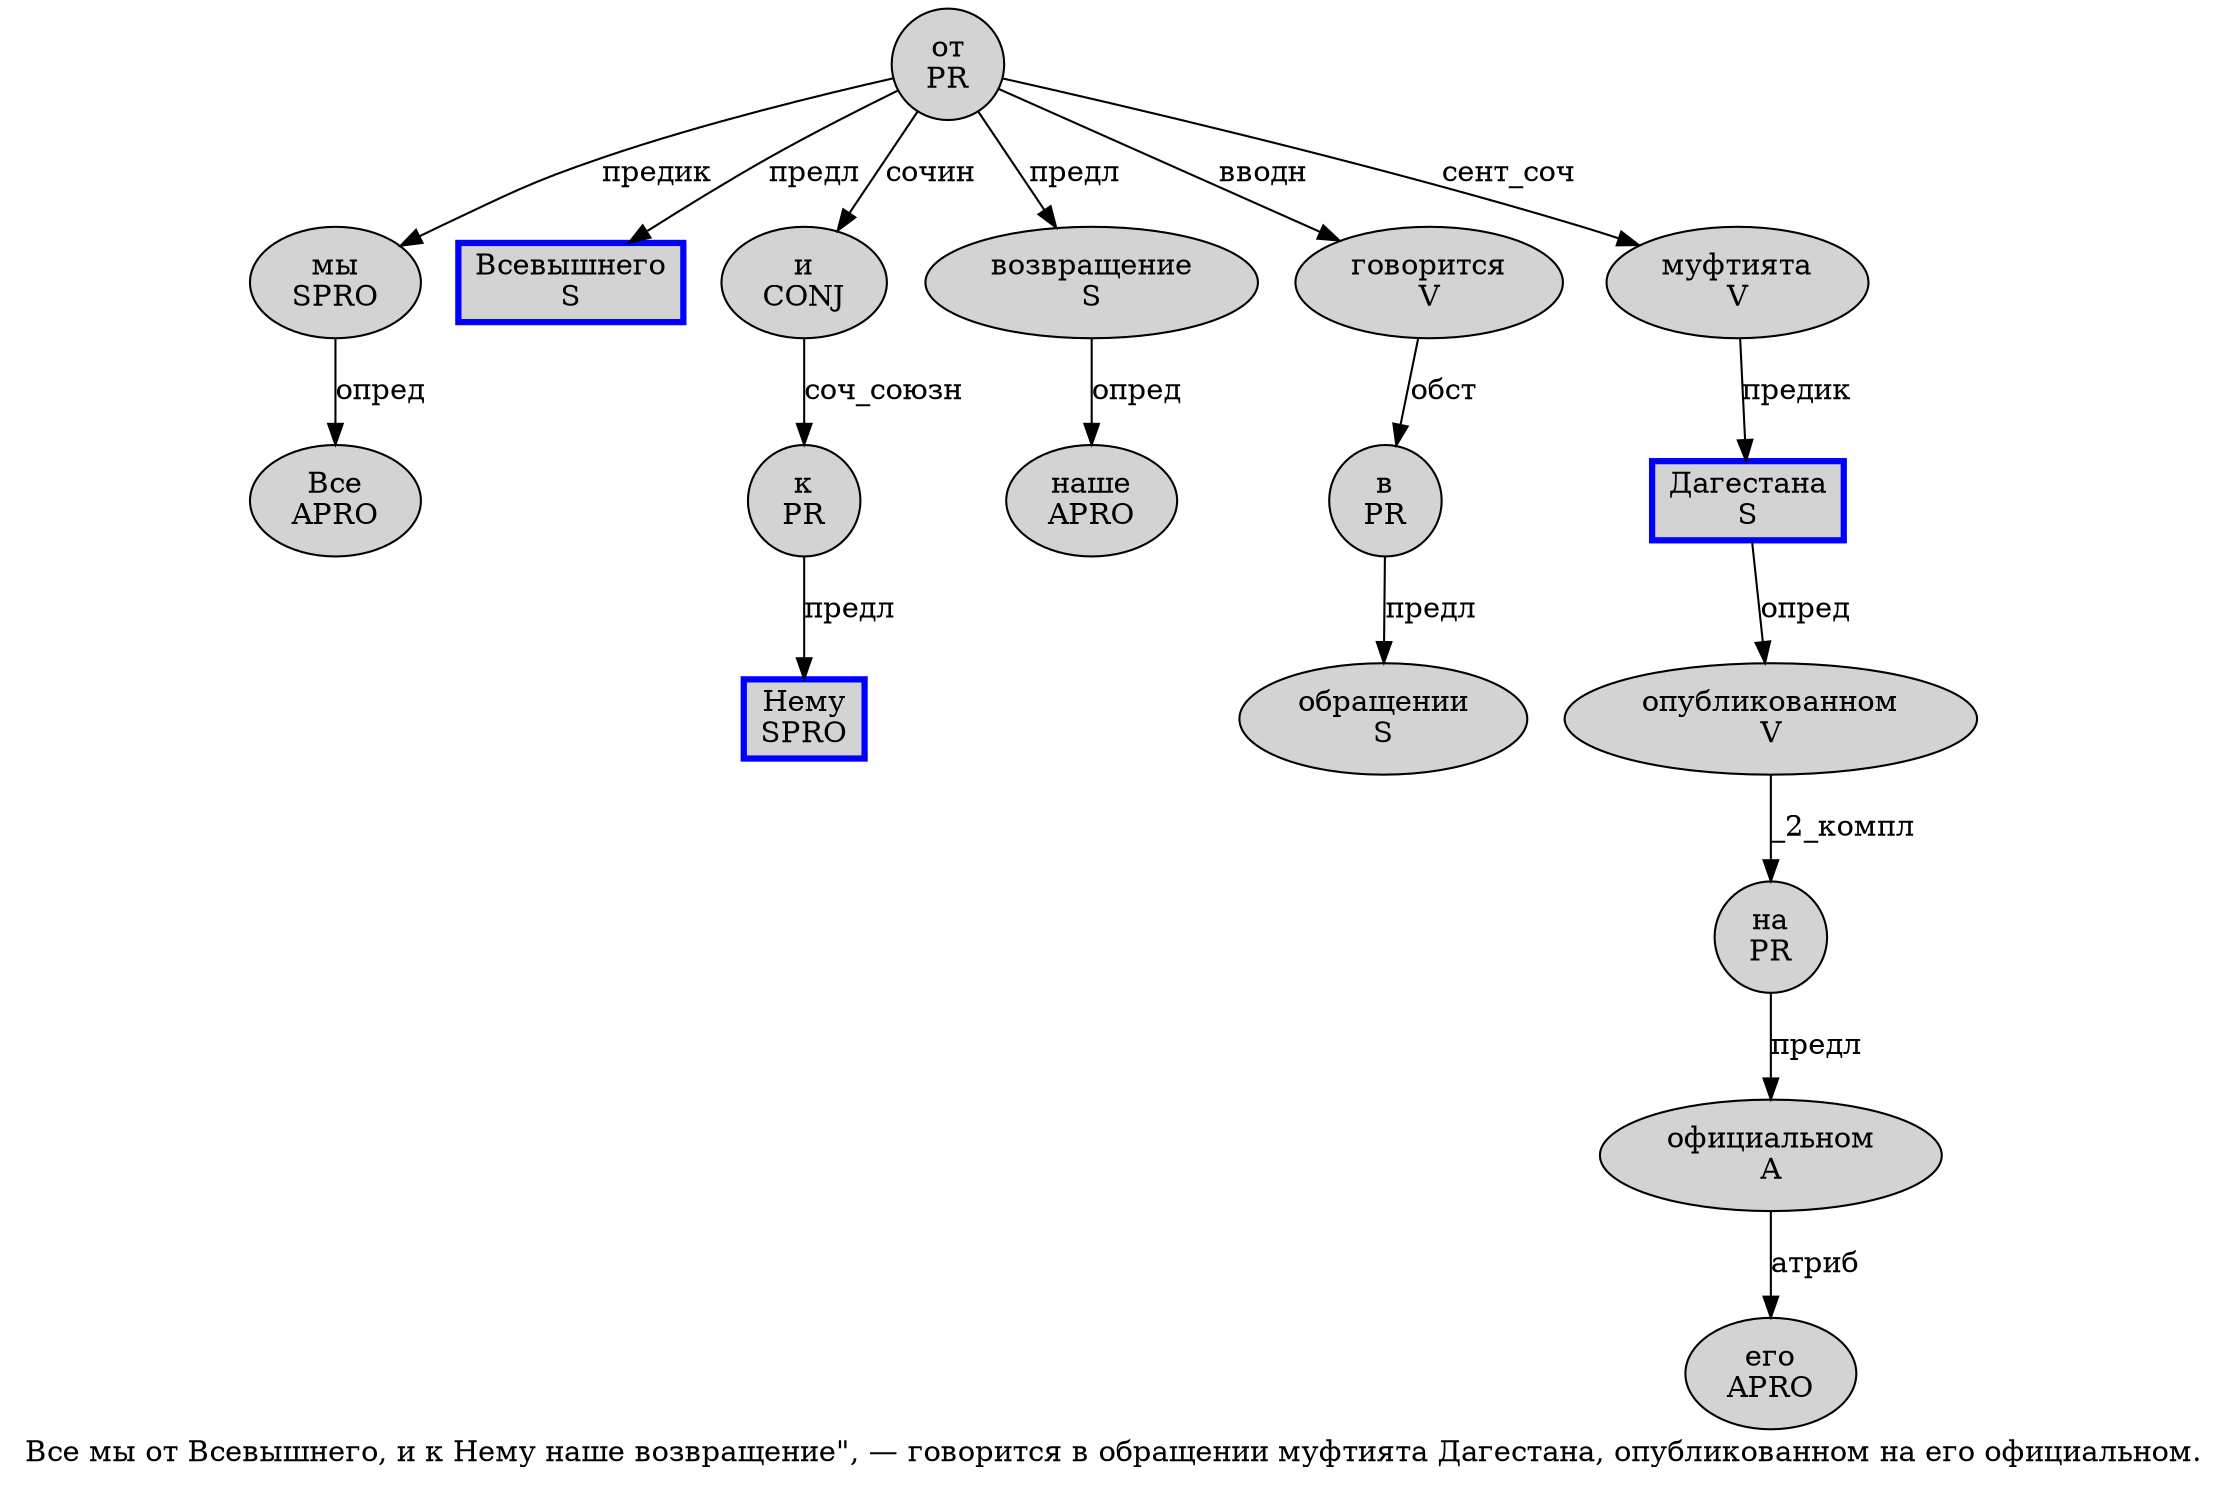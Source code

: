 digraph SENTENCE_1243 {
	graph [label="Все мы от Всевышнего, и к Нему наше возвращение\", — говорится в обращении муфтията Дагестана, опубликованном на его официальном."]
	node [style=filled]
		0 [label="Все
APRO" color="" fillcolor=lightgray penwidth=1 shape=ellipse]
		1 [label="мы
SPRO" color="" fillcolor=lightgray penwidth=1 shape=ellipse]
		2 [label="от
PR" color="" fillcolor=lightgray penwidth=1 shape=ellipse]
		3 [label="Всевышнего
S" color=blue fillcolor=lightgray penwidth=3 shape=box]
		5 [label="и
CONJ" color="" fillcolor=lightgray penwidth=1 shape=ellipse]
		6 [label="к
PR" color="" fillcolor=lightgray penwidth=1 shape=ellipse]
		7 [label="Нему
SPRO" color=blue fillcolor=lightgray penwidth=3 shape=box]
		8 [label="наше
APRO" color="" fillcolor=lightgray penwidth=1 shape=ellipse]
		9 [label="возвращение
S" color="" fillcolor=lightgray penwidth=1 shape=ellipse]
		13 [label="говорится
V" color="" fillcolor=lightgray penwidth=1 shape=ellipse]
		14 [label="в
PR" color="" fillcolor=lightgray penwidth=1 shape=ellipse]
		15 [label="обращении
S" color="" fillcolor=lightgray penwidth=1 shape=ellipse]
		16 [label="муфтията
V" color="" fillcolor=lightgray penwidth=1 shape=ellipse]
		17 [label="Дагестана
S" color=blue fillcolor=lightgray penwidth=3 shape=box]
		19 [label="опубликованном
V" color="" fillcolor=lightgray penwidth=1 shape=ellipse]
		20 [label="на
PR" color="" fillcolor=lightgray penwidth=1 shape=ellipse]
		21 [label="его
APRO" color="" fillcolor=lightgray penwidth=1 shape=ellipse]
		22 [label="официальном
A" color="" fillcolor=lightgray penwidth=1 shape=ellipse]
			16 -> 17 [label="предик"]
			5 -> 6 [label="соч_союзн"]
			17 -> 19 [label="опред"]
			13 -> 14 [label="обст"]
			2 -> 1 [label="предик"]
			2 -> 3 [label="предл"]
			2 -> 5 [label="сочин"]
			2 -> 9 [label="предл"]
			2 -> 13 [label="вводн"]
			2 -> 16 [label="сент_соч"]
			19 -> 20 [label="_2_компл"]
			1 -> 0 [label="опред"]
			9 -> 8 [label="опред"]
			14 -> 15 [label="предл"]
			22 -> 21 [label="атриб"]
			20 -> 22 [label="предл"]
			6 -> 7 [label="предл"]
}